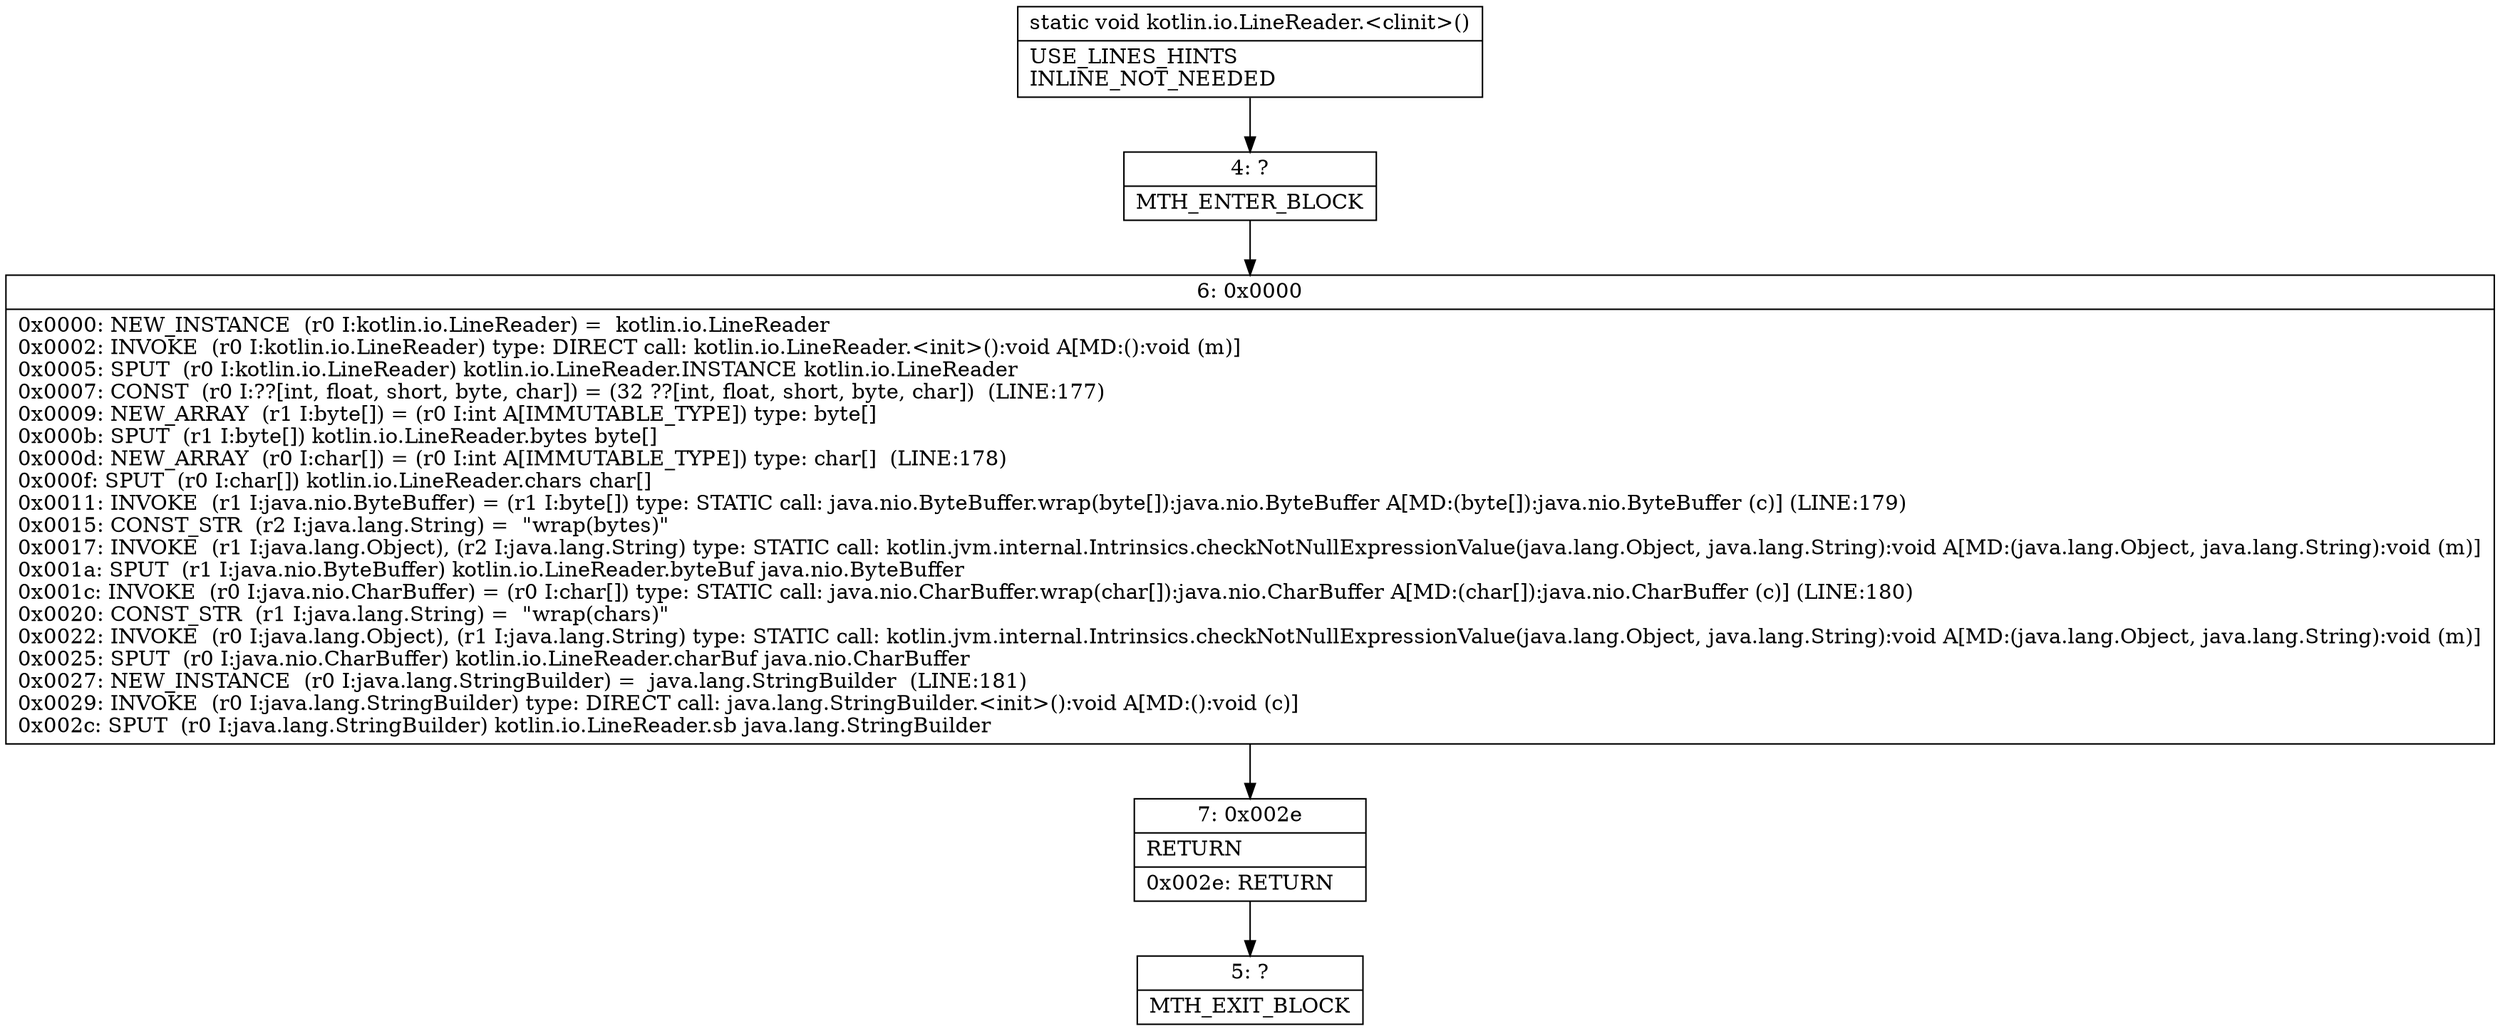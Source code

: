digraph "CFG forkotlin.io.LineReader.\<clinit\>()V" {
Node_4 [shape=record,label="{4\:\ ?|MTH_ENTER_BLOCK\l}"];
Node_6 [shape=record,label="{6\:\ 0x0000|0x0000: NEW_INSTANCE  (r0 I:kotlin.io.LineReader) =  kotlin.io.LineReader \l0x0002: INVOKE  (r0 I:kotlin.io.LineReader) type: DIRECT call: kotlin.io.LineReader.\<init\>():void A[MD:():void (m)]\l0x0005: SPUT  (r0 I:kotlin.io.LineReader) kotlin.io.LineReader.INSTANCE kotlin.io.LineReader \l0x0007: CONST  (r0 I:??[int, float, short, byte, char]) = (32 ??[int, float, short, byte, char])  (LINE:177)\l0x0009: NEW_ARRAY  (r1 I:byte[]) = (r0 I:int A[IMMUTABLE_TYPE]) type: byte[] \l0x000b: SPUT  (r1 I:byte[]) kotlin.io.LineReader.bytes byte[] \l0x000d: NEW_ARRAY  (r0 I:char[]) = (r0 I:int A[IMMUTABLE_TYPE]) type: char[]  (LINE:178)\l0x000f: SPUT  (r0 I:char[]) kotlin.io.LineReader.chars char[] \l0x0011: INVOKE  (r1 I:java.nio.ByteBuffer) = (r1 I:byte[]) type: STATIC call: java.nio.ByteBuffer.wrap(byte[]):java.nio.ByteBuffer A[MD:(byte[]):java.nio.ByteBuffer (c)] (LINE:179)\l0x0015: CONST_STR  (r2 I:java.lang.String) =  \"wrap(bytes)\" \l0x0017: INVOKE  (r1 I:java.lang.Object), (r2 I:java.lang.String) type: STATIC call: kotlin.jvm.internal.Intrinsics.checkNotNullExpressionValue(java.lang.Object, java.lang.String):void A[MD:(java.lang.Object, java.lang.String):void (m)]\l0x001a: SPUT  (r1 I:java.nio.ByteBuffer) kotlin.io.LineReader.byteBuf java.nio.ByteBuffer \l0x001c: INVOKE  (r0 I:java.nio.CharBuffer) = (r0 I:char[]) type: STATIC call: java.nio.CharBuffer.wrap(char[]):java.nio.CharBuffer A[MD:(char[]):java.nio.CharBuffer (c)] (LINE:180)\l0x0020: CONST_STR  (r1 I:java.lang.String) =  \"wrap(chars)\" \l0x0022: INVOKE  (r0 I:java.lang.Object), (r1 I:java.lang.String) type: STATIC call: kotlin.jvm.internal.Intrinsics.checkNotNullExpressionValue(java.lang.Object, java.lang.String):void A[MD:(java.lang.Object, java.lang.String):void (m)]\l0x0025: SPUT  (r0 I:java.nio.CharBuffer) kotlin.io.LineReader.charBuf java.nio.CharBuffer \l0x0027: NEW_INSTANCE  (r0 I:java.lang.StringBuilder) =  java.lang.StringBuilder  (LINE:181)\l0x0029: INVOKE  (r0 I:java.lang.StringBuilder) type: DIRECT call: java.lang.StringBuilder.\<init\>():void A[MD:():void (c)]\l0x002c: SPUT  (r0 I:java.lang.StringBuilder) kotlin.io.LineReader.sb java.lang.StringBuilder \l}"];
Node_7 [shape=record,label="{7\:\ 0x002e|RETURN\l|0x002e: RETURN   \l}"];
Node_5 [shape=record,label="{5\:\ ?|MTH_EXIT_BLOCK\l}"];
MethodNode[shape=record,label="{static void kotlin.io.LineReader.\<clinit\>()  | USE_LINES_HINTS\lINLINE_NOT_NEEDED\l}"];
MethodNode -> Node_4;Node_4 -> Node_6;
Node_6 -> Node_7;
Node_7 -> Node_5;
}

